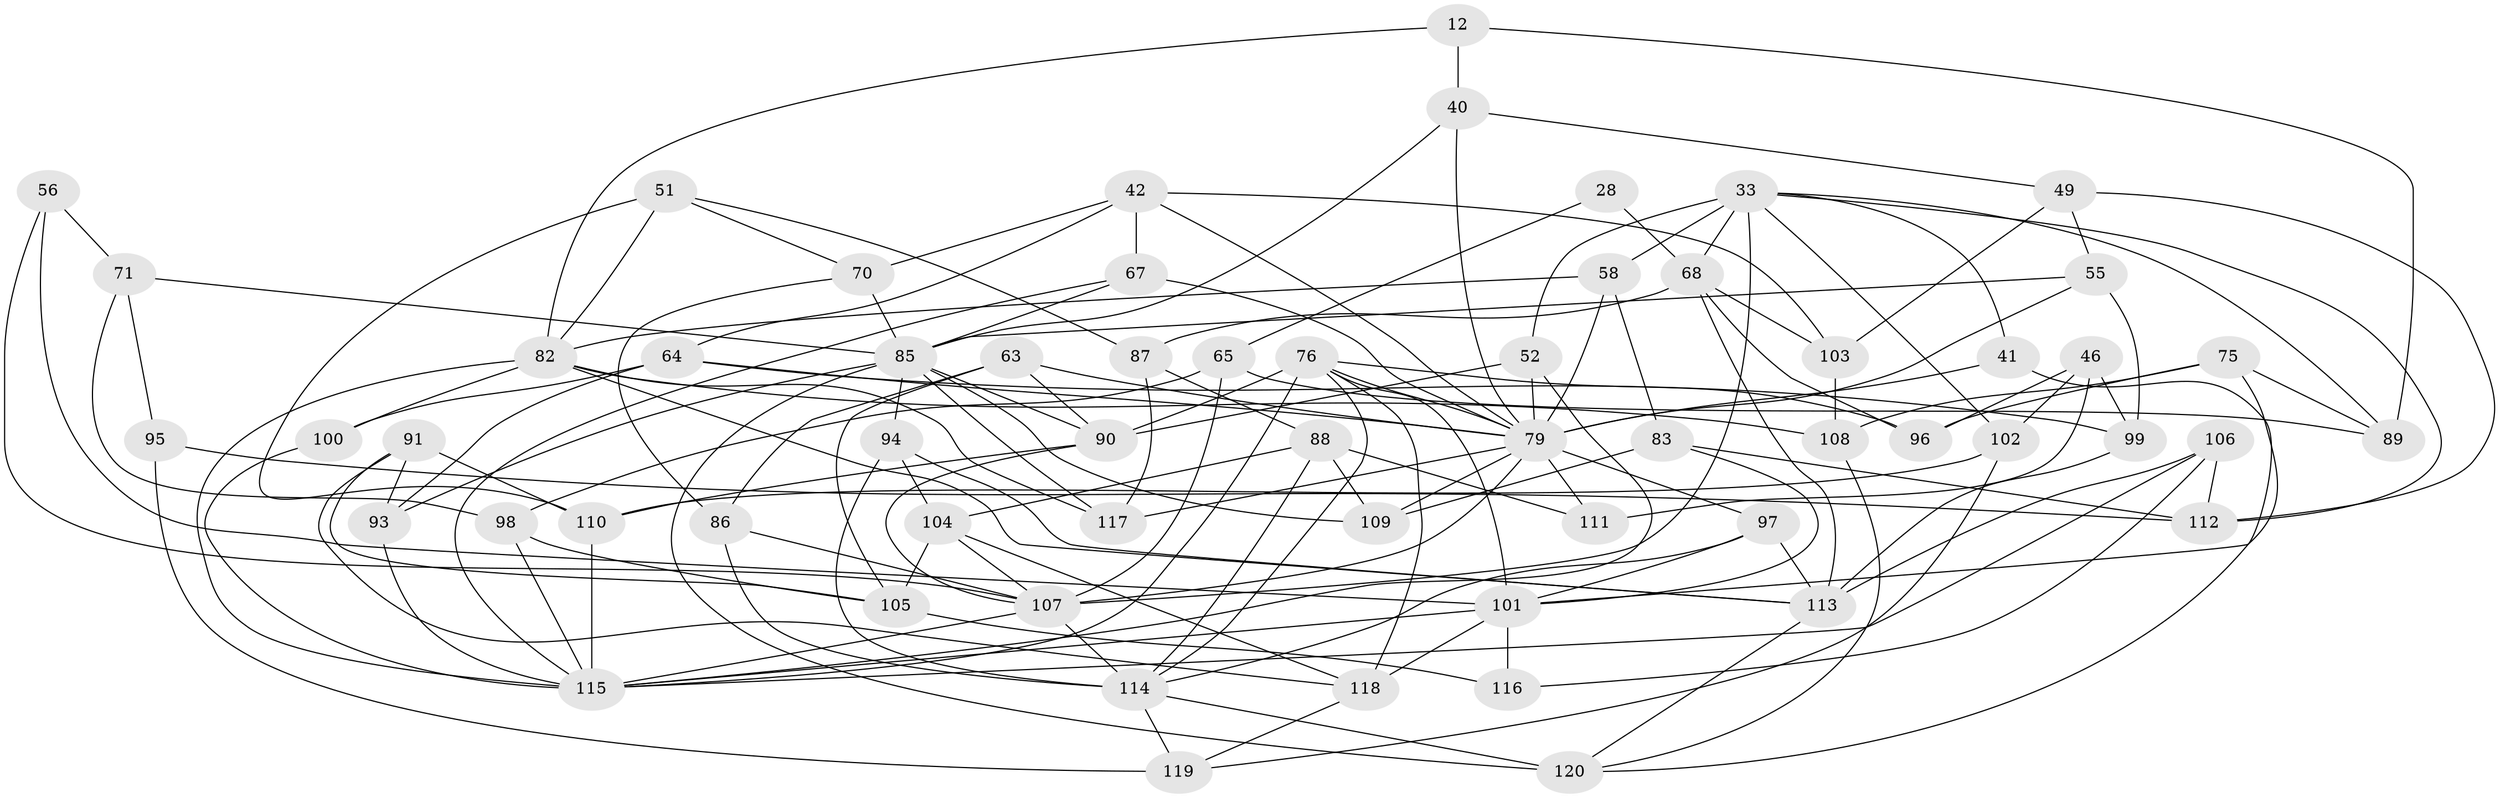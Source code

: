 // original degree distribution, {4: 1.0}
// Generated by graph-tools (version 1.1) at 2025/59/03/09/25 04:59:22]
// undirected, 60 vertices, 148 edges
graph export_dot {
graph [start="1"]
  node [color=gray90,style=filled];
  12;
  28;
  33 [super="+20+32"];
  40 [super="+10"];
  41;
  42 [super="+4"];
  46;
  49;
  51;
  52;
  55;
  56;
  58 [super="+19"];
  63;
  64 [super="+54"];
  65 [super="+7"];
  67 [super="+45"];
  68 [super="+43"];
  70;
  71;
  75;
  76 [super="+48+69"];
  79 [super="+59+74+72"];
  82 [super="+26"];
  83;
  85 [super="+21+39+62"];
  86 [super="+34"];
  87;
  88 [super="+44"];
  89;
  90 [super="+1+22"];
  91;
  93;
  94 [super="+37"];
  95;
  96;
  97;
  98;
  99;
  100;
  101 [super="+13+78"];
  102;
  103;
  104 [super="+38"];
  105 [super="+80"];
  106;
  107 [super="+66+92+84"];
  108;
  109;
  110 [super="+36"];
  111;
  112 [super="+30"];
  113 [super="+14+47"];
  114 [super="+53"];
  115 [super="+81+35+27+60"];
  116;
  117;
  118 [super="+23"];
  119;
  120 [super="+77"];
  12 -- 89;
  12 -- 40 [weight=2];
  12 -- 82;
  28 -- 65 [weight=2];
  28 -- 68 [weight=2];
  33 -- 58 [weight=3];
  33 -- 41;
  33 -- 89;
  33 -- 68 [weight=2];
  33 -- 112;
  33 -- 52;
  33 -- 102;
  33 -- 107 [weight=2];
  40 -- 49;
  40 -- 79 [weight=2];
  40 -- 85;
  41 -- 79 [weight=2];
  41 -- 120;
  42 -- 70;
  42 -- 79;
  42 -- 64;
  42 -- 67 [weight=2];
  42 -- 103;
  46 -- 96;
  46 -- 102;
  46 -- 99;
  46 -- 111;
  49 -- 103;
  49 -- 55;
  49 -- 112;
  51 -- 70;
  51 -- 87;
  51 -- 110;
  51 -- 82;
  52 -- 79;
  52 -- 90;
  52 -- 115;
  55 -- 99;
  55 -- 79;
  55 -- 85;
  56 -- 71;
  56 -- 101 [weight=2];
  56 -- 107;
  58 -- 83;
  58 -- 82;
  58 -- 79;
  63 -- 90;
  63 -- 86;
  63 -- 79;
  63 -- 105;
  64 -- 100 [weight=2];
  64 -- 99;
  64 -- 93;
  64 -- 79;
  65 -- 98;
  65 -- 89;
  65 -- 107 [weight=2];
  67 -- 115;
  67 -- 79 [weight=2];
  67 -- 85;
  68 -- 96;
  68 -- 103;
  68 -- 113;
  68 -- 87;
  70 -- 86;
  70 -- 85;
  71 -- 85;
  71 -- 98;
  71 -- 95;
  75 -- 108;
  75 -- 96;
  75 -- 89;
  75 -- 101;
  76 -- 90 [weight=2];
  76 -- 115;
  76 -- 96;
  76 -- 101 [weight=2];
  76 -- 118 [weight=2];
  76 -- 114;
  76 -- 79;
  79 -- 117;
  79 -- 97;
  79 -- 107 [weight=3];
  79 -- 109;
  79 -- 111;
  82 -- 108;
  82 -- 117;
  82 -- 113;
  82 -- 115;
  82 -- 100;
  83 -- 109;
  83 -- 112;
  83 -- 101;
  85 -- 117;
  85 -- 93;
  85 -- 94;
  85 -- 90;
  85 -- 120 [weight=2];
  85 -- 109;
  86 -- 114 [weight=2];
  86 -- 107 [weight=2];
  87 -- 117;
  87 -- 88;
  88 -- 109;
  88 -- 111 [weight=2];
  88 -- 104;
  88 -- 114;
  90 -- 110 [weight=2];
  90 -- 107;
  91 -- 105;
  91 -- 118;
  91 -- 93;
  91 -- 110;
  93 -- 115;
  94 -- 113 [weight=2];
  94 -- 114 [weight=2];
  94 -- 104;
  95 -- 112 [weight=2];
  95 -- 119;
  97 -- 113;
  97 -- 101;
  97 -- 114;
  98 -- 115;
  98 -- 105;
  99 -- 113;
  100 -- 115;
  101 -- 116 [weight=2];
  101 -- 115 [weight=2];
  101 -- 118;
  102 -- 110;
  102 -- 119;
  103 -- 108;
  104 -- 118;
  104 -- 105 [weight=2];
  104 -- 107;
  105 -- 116;
  106 -- 116;
  106 -- 112;
  106 -- 113;
  106 -- 115;
  107 -- 114;
  107 -- 115 [weight=3];
  108 -- 120;
  110 -- 115;
  113 -- 120;
  114 -- 119;
  114 -- 120;
  118 -- 119;
}
